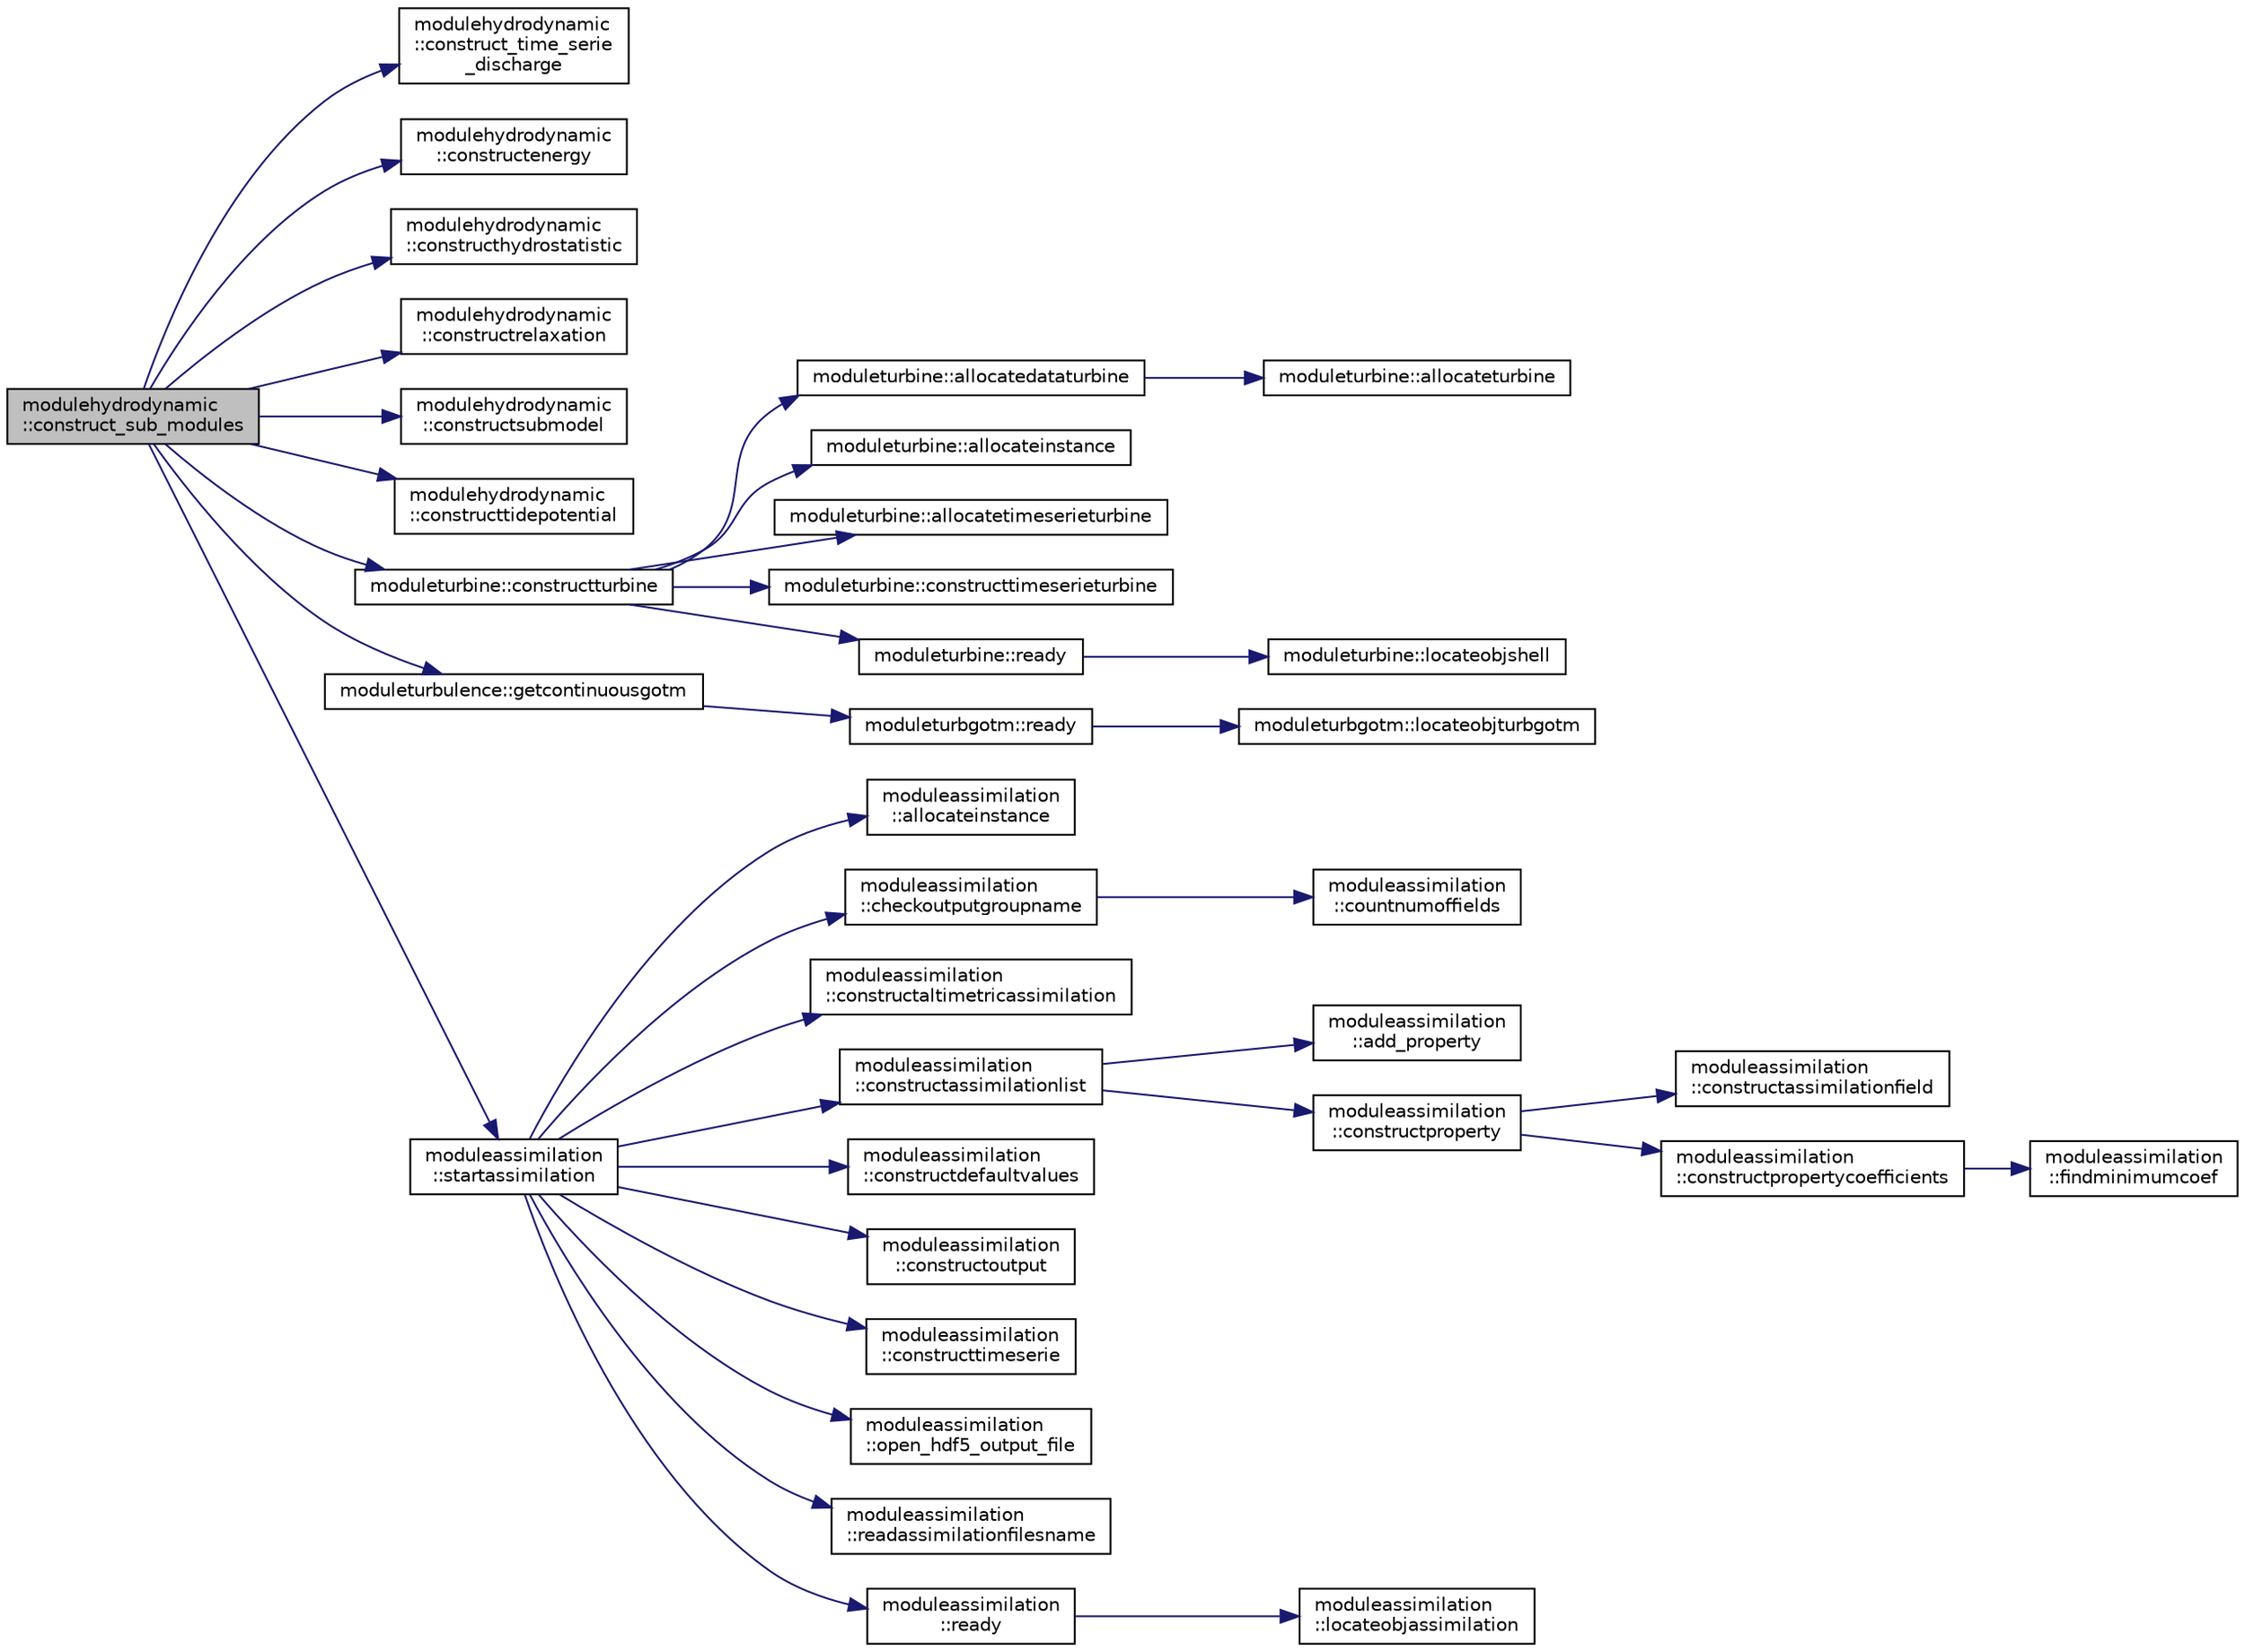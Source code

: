 digraph "modulehydrodynamic::construct_sub_modules"
{
 // LATEX_PDF_SIZE
  edge [fontname="Helvetica",fontsize="10",labelfontname="Helvetica",labelfontsize="10"];
  node [fontname="Helvetica",fontsize="10",shape=record];
  rankdir="LR";
  Node1 [label="modulehydrodynamic\l::construct_sub_modules",height=0.2,width=0.4,color="black", fillcolor="grey75", style="filled", fontcolor="black",tooltip=" "];
  Node1 -> Node2 [color="midnightblue",fontsize="10",style="solid",fontname="Helvetica"];
  Node2 [label="modulehydrodynamic\l::construct_time_serie\l_discharge",height=0.2,width=0.4,color="black", fillcolor="white", style="filled",URL="$namespacemodulehydrodynamic.html#ae0edf0b5ed199a732c27734b798443ab",tooltip=" "];
  Node1 -> Node3 [color="midnightblue",fontsize="10",style="solid",fontname="Helvetica"];
  Node3 [label="modulehydrodynamic\l::constructenergy",height=0.2,width=0.4,color="black", fillcolor="white", style="filled",URL="$namespacemodulehydrodynamic.html#a048299b4cfb1c4c013ad653ff9e85f70",tooltip=" "];
  Node1 -> Node4 [color="midnightblue",fontsize="10",style="solid",fontname="Helvetica"];
  Node4 [label="modulehydrodynamic\l::constructhydrostatistic",height=0.2,width=0.4,color="black", fillcolor="white", style="filled",URL="$namespacemodulehydrodynamic.html#a03c47a8a1c14b9e6471a24944ad9aae5",tooltip=" "];
  Node1 -> Node5 [color="midnightblue",fontsize="10",style="solid",fontname="Helvetica"];
  Node5 [label="modulehydrodynamic\l::constructrelaxation",height=0.2,width=0.4,color="black", fillcolor="white", style="filled",URL="$namespacemodulehydrodynamic.html#ac37871a130f9232cb11f29fc34327f44",tooltip=" "];
  Node1 -> Node6 [color="midnightblue",fontsize="10",style="solid",fontname="Helvetica"];
  Node6 [label="modulehydrodynamic\l::constructsubmodel",height=0.2,width=0.4,color="black", fillcolor="white", style="filled",URL="$namespacemodulehydrodynamic.html#a2892f053e17fe9b586d237a8b6684326",tooltip=" "];
  Node1 -> Node7 [color="midnightblue",fontsize="10",style="solid",fontname="Helvetica"];
  Node7 [label="modulehydrodynamic\l::constructtidepotential",height=0.2,width=0.4,color="black", fillcolor="white", style="filled",URL="$namespacemodulehydrodynamic.html#a2a52e863aeb7df55203e4f6646d9b4a5",tooltip=" "];
  Node1 -> Node8 [color="midnightblue",fontsize="10",style="solid",fontname="Helvetica"];
  Node8 [label="moduleturbine::constructturbine",height=0.2,width=0.4,color="black", fillcolor="white", style="filled",URL="$namespacemoduleturbine.html#aa2c0679550365b9b4e3258a1d4a155cf",tooltip=" "];
  Node8 -> Node9 [color="midnightblue",fontsize="10",style="solid",fontname="Helvetica"];
  Node9 [label="moduleturbine::allocatedataturbine",height=0.2,width=0.4,color="black", fillcolor="white", style="filled",URL="$namespacemoduleturbine.html#a7059f998720fdb2216b49dcc732d5d14",tooltip=" "];
  Node9 -> Node10 [color="midnightblue",fontsize="10",style="solid",fontname="Helvetica"];
  Node10 [label="moduleturbine::allocateturbine",height=0.2,width=0.4,color="black", fillcolor="white", style="filled",URL="$namespacemoduleturbine.html#a256dbbfda7b4fd109ab1088e055e3bd0",tooltip=" "];
  Node8 -> Node11 [color="midnightblue",fontsize="10",style="solid",fontname="Helvetica"];
  Node11 [label="moduleturbine::allocateinstance",height=0.2,width=0.4,color="black", fillcolor="white", style="filled",URL="$namespacemoduleturbine.html#ae9c4617b28df25e1f4b06eb1ae1051e4",tooltip=" "];
  Node8 -> Node12 [color="midnightblue",fontsize="10",style="solid",fontname="Helvetica"];
  Node12 [label="moduleturbine::allocatetimeserieturbine",height=0.2,width=0.4,color="black", fillcolor="white", style="filled",URL="$namespacemoduleturbine.html#aed8d3d353e62537ef1a5c8225de8339a",tooltip=" "];
  Node8 -> Node13 [color="midnightblue",fontsize="10",style="solid",fontname="Helvetica"];
  Node13 [label="moduleturbine::constructtimeserieturbine",height=0.2,width=0.4,color="black", fillcolor="white", style="filled",URL="$namespacemoduleturbine.html#a9771605ad11401e5f01589b0db35b8f2",tooltip=" "];
  Node8 -> Node14 [color="midnightblue",fontsize="10",style="solid",fontname="Helvetica"];
  Node14 [label="moduleturbine::ready",height=0.2,width=0.4,color="black", fillcolor="white", style="filled",URL="$namespacemoduleturbine.html#a05e91853a3be1ed656ff05d69618a83d",tooltip=" "];
  Node14 -> Node15 [color="midnightblue",fontsize="10",style="solid",fontname="Helvetica"];
  Node15 [label="moduleturbine::locateobjshell",height=0.2,width=0.4,color="black", fillcolor="white", style="filled",URL="$namespacemoduleturbine.html#ad69845ea1216f04acc515267e6a71770",tooltip=" "];
  Node1 -> Node16 [color="midnightblue",fontsize="10",style="solid",fontname="Helvetica"];
  Node16 [label="moduleturbulence::getcontinuousgotm",height=0.2,width=0.4,color="black", fillcolor="white", style="filled",URL="$namespacemoduleturbulence.html#a78bc503a0ceb792c161200d1e1e51bf0",tooltip=" "];
  Node16 -> Node17 [color="midnightblue",fontsize="10",style="solid",fontname="Helvetica"];
  Node17 [label="moduleturbgotm::ready",height=0.2,width=0.4,color="black", fillcolor="white", style="filled",URL="$namespacemoduleturbgotm.html#a8b59a232d6c61837f14e169cef43d695",tooltip=" "];
  Node17 -> Node18 [color="midnightblue",fontsize="10",style="solid",fontname="Helvetica"];
  Node18 [label="moduleturbgotm::locateobjturbgotm",height=0.2,width=0.4,color="black", fillcolor="white", style="filled",URL="$namespacemoduleturbgotm.html#a2445ccc2c59cf2ae892fd78dda123a3d",tooltip=" "];
  Node1 -> Node19 [color="midnightblue",fontsize="10",style="solid",fontname="Helvetica"];
  Node19 [label="moduleassimilation\l::startassimilation",height=0.2,width=0.4,color="black", fillcolor="white", style="filled",URL="$namespacemoduleassimilation.html#a686ae542667f0f0269fb4baa108cbcf7",tooltip=" "];
  Node19 -> Node20 [color="midnightblue",fontsize="10",style="solid",fontname="Helvetica"];
  Node20 [label="moduleassimilation\l::allocateinstance",height=0.2,width=0.4,color="black", fillcolor="white", style="filled",URL="$namespacemoduleassimilation.html#aad981de22073d1a61a32131d203265ca",tooltip=" "];
  Node19 -> Node21 [color="midnightblue",fontsize="10",style="solid",fontname="Helvetica"];
  Node21 [label="moduleassimilation\l::checkoutputgroupname",height=0.2,width=0.4,color="black", fillcolor="white", style="filled",URL="$namespacemoduleassimilation.html#a1b4d27f4d26e160f4573114fe6adccfa",tooltip=" "];
  Node21 -> Node22 [color="midnightblue",fontsize="10",style="solid",fontname="Helvetica"];
  Node22 [label="moduleassimilation\l::countnumoffields",height=0.2,width=0.4,color="black", fillcolor="white", style="filled",URL="$namespacemoduleassimilation.html#aee45dd52e66aa751b3a08a9da13cc241",tooltip=" "];
  Node19 -> Node23 [color="midnightblue",fontsize="10",style="solid",fontname="Helvetica"];
  Node23 [label="moduleassimilation\l::constructaltimetricassimilation",height=0.2,width=0.4,color="black", fillcolor="white", style="filled",URL="$namespacemoduleassimilation.html#a26af0cc2dc6eb3e9e9dbefe2fb8c7b48",tooltip=" "];
  Node19 -> Node24 [color="midnightblue",fontsize="10",style="solid",fontname="Helvetica"];
  Node24 [label="moduleassimilation\l::constructassimilationlist",height=0.2,width=0.4,color="black", fillcolor="white", style="filled",URL="$namespacemoduleassimilation.html#a6f4678dd5995e947ccdc126f9abf9f6c",tooltip=" "];
  Node24 -> Node25 [color="midnightblue",fontsize="10",style="solid",fontname="Helvetica"];
  Node25 [label="moduleassimilation\l::add_property",height=0.2,width=0.4,color="black", fillcolor="white", style="filled",URL="$namespacemoduleassimilation.html#a59854402d2db7e0920208b8293922fc2",tooltip=" "];
  Node24 -> Node26 [color="midnightblue",fontsize="10",style="solid",fontname="Helvetica"];
  Node26 [label="moduleassimilation\l::constructproperty",height=0.2,width=0.4,color="black", fillcolor="white", style="filled",URL="$namespacemoduleassimilation.html#af8bbe3b809fb38aac25e711c6dc7dc2e",tooltip=" "];
  Node26 -> Node27 [color="midnightblue",fontsize="10",style="solid",fontname="Helvetica"];
  Node27 [label="moduleassimilation\l::constructassimilationfield",height=0.2,width=0.4,color="black", fillcolor="white", style="filled",URL="$namespacemoduleassimilation.html#a458bfa1ab529ff7ecd2b6105aa5c04c3",tooltip=" "];
  Node26 -> Node28 [color="midnightblue",fontsize="10",style="solid",fontname="Helvetica"];
  Node28 [label="moduleassimilation\l::constructpropertycoefficients",height=0.2,width=0.4,color="black", fillcolor="white", style="filled",URL="$namespacemoduleassimilation.html#a1af2e006a02d8457d8516853b6a03307",tooltip=" "];
  Node28 -> Node29 [color="midnightblue",fontsize="10",style="solid",fontname="Helvetica"];
  Node29 [label="moduleassimilation\l::findminimumcoef",height=0.2,width=0.4,color="black", fillcolor="white", style="filled",URL="$namespacemoduleassimilation.html#a9edf40407a0e79e84d746e6bf866bf17",tooltip=" "];
  Node19 -> Node30 [color="midnightblue",fontsize="10",style="solid",fontname="Helvetica"];
  Node30 [label="moduleassimilation\l::constructdefaultvalues",height=0.2,width=0.4,color="black", fillcolor="white", style="filled",URL="$namespacemoduleassimilation.html#a36567d94797edf3126246af1ea39e536",tooltip=" "];
  Node19 -> Node31 [color="midnightblue",fontsize="10",style="solid",fontname="Helvetica"];
  Node31 [label="moduleassimilation\l::constructoutput",height=0.2,width=0.4,color="black", fillcolor="white", style="filled",URL="$namespacemoduleassimilation.html#a0290dba29cfc2f2e50954134308fdd93",tooltip=" "];
  Node19 -> Node32 [color="midnightblue",fontsize="10",style="solid",fontname="Helvetica"];
  Node32 [label="moduleassimilation\l::constructtimeserie",height=0.2,width=0.4,color="black", fillcolor="white", style="filled",URL="$namespacemoduleassimilation.html#ac14668590d74858a7daa3e19238d2a79",tooltip=" "];
  Node19 -> Node33 [color="midnightblue",fontsize="10",style="solid",fontname="Helvetica"];
  Node33 [label="moduleassimilation\l::open_hdf5_output_file",height=0.2,width=0.4,color="black", fillcolor="white", style="filled",URL="$namespacemoduleassimilation.html#aaef927508148ef953ad8a480d4843ece",tooltip=" "];
  Node19 -> Node34 [color="midnightblue",fontsize="10",style="solid",fontname="Helvetica"];
  Node34 [label="moduleassimilation\l::readassimilationfilesname",height=0.2,width=0.4,color="black", fillcolor="white", style="filled",URL="$namespacemoduleassimilation.html#a7409230e777bc5f92a43eb6fe78da6b9",tooltip=" "];
  Node19 -> Node35 [color="midnightblue",fontsize="10",style="solid",fontname="Helvetica"];
  Node35 [label="moduleassimilation\l::ready",height=0.2,width=0.4,color="black", fillcolor="white", style="filled",URL="$namespacemoduleassimilation.html#a7c7eb17646a26837c5dfb9acc963b010",tooltip=" "];
  Node35 -> Node36 [color="midnightblue",fontsize="10",style="solid",fontname="Helvetica"];
  Node36 [label="moduleassimilation\l::locateobjassimilation",height=0.2,width=0.4,color="black", fillcolor="white", style="filled",URL="$namespacemoduleassimilation.html#acb3e0bb143f8372bac2b99052ba4943d",tooltip=" "];
}
